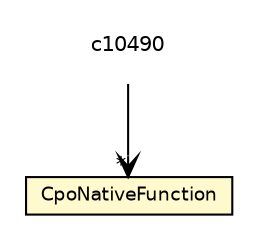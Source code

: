 #!/usr/local/bin/dot
#
# Class diagram 
# Generated by UmlGraph version 4.6 (http://www.spinellis.gr/sw/umlgraph)
#

digraph G {
	edge [fontname="Helvetica",fontsize=10,labelfontname="Helvetica",labelfontsize=10];
	node [fontname="Helvetica",fontsize=10,shape=plaintext];
	// org.synchronoss.cpo.CpoNativeFunction
	c10484 [label=<<table border="0" cellborder="1" cellspacing="0" cellpadding="2" port="p" bgcolor="lemonChiffon" href="./CpoNativeFunction.html">
		<tr><td><table border="0" cellspacing="0" cellpadding="1">
			<tr><td> CpoNativeFunction </td></tr>
		</table></td></tr>
		</table>>, fontname="Helvetica", fontcolor="black", fontsize=9.0];
	// org.synchronoss.cpo.CpoBaseAdapter<T>.RetrieverThread<T, C> NAVASSOC org.synchronoss.cpo.CpoNativeFunction
	c10490:p -> c10484:p [taillabel="", label="", headlabel="*", fontname="Helvetica", fontcolor="black", fontsize=10.0, color="black", arrowhead=open];
}

